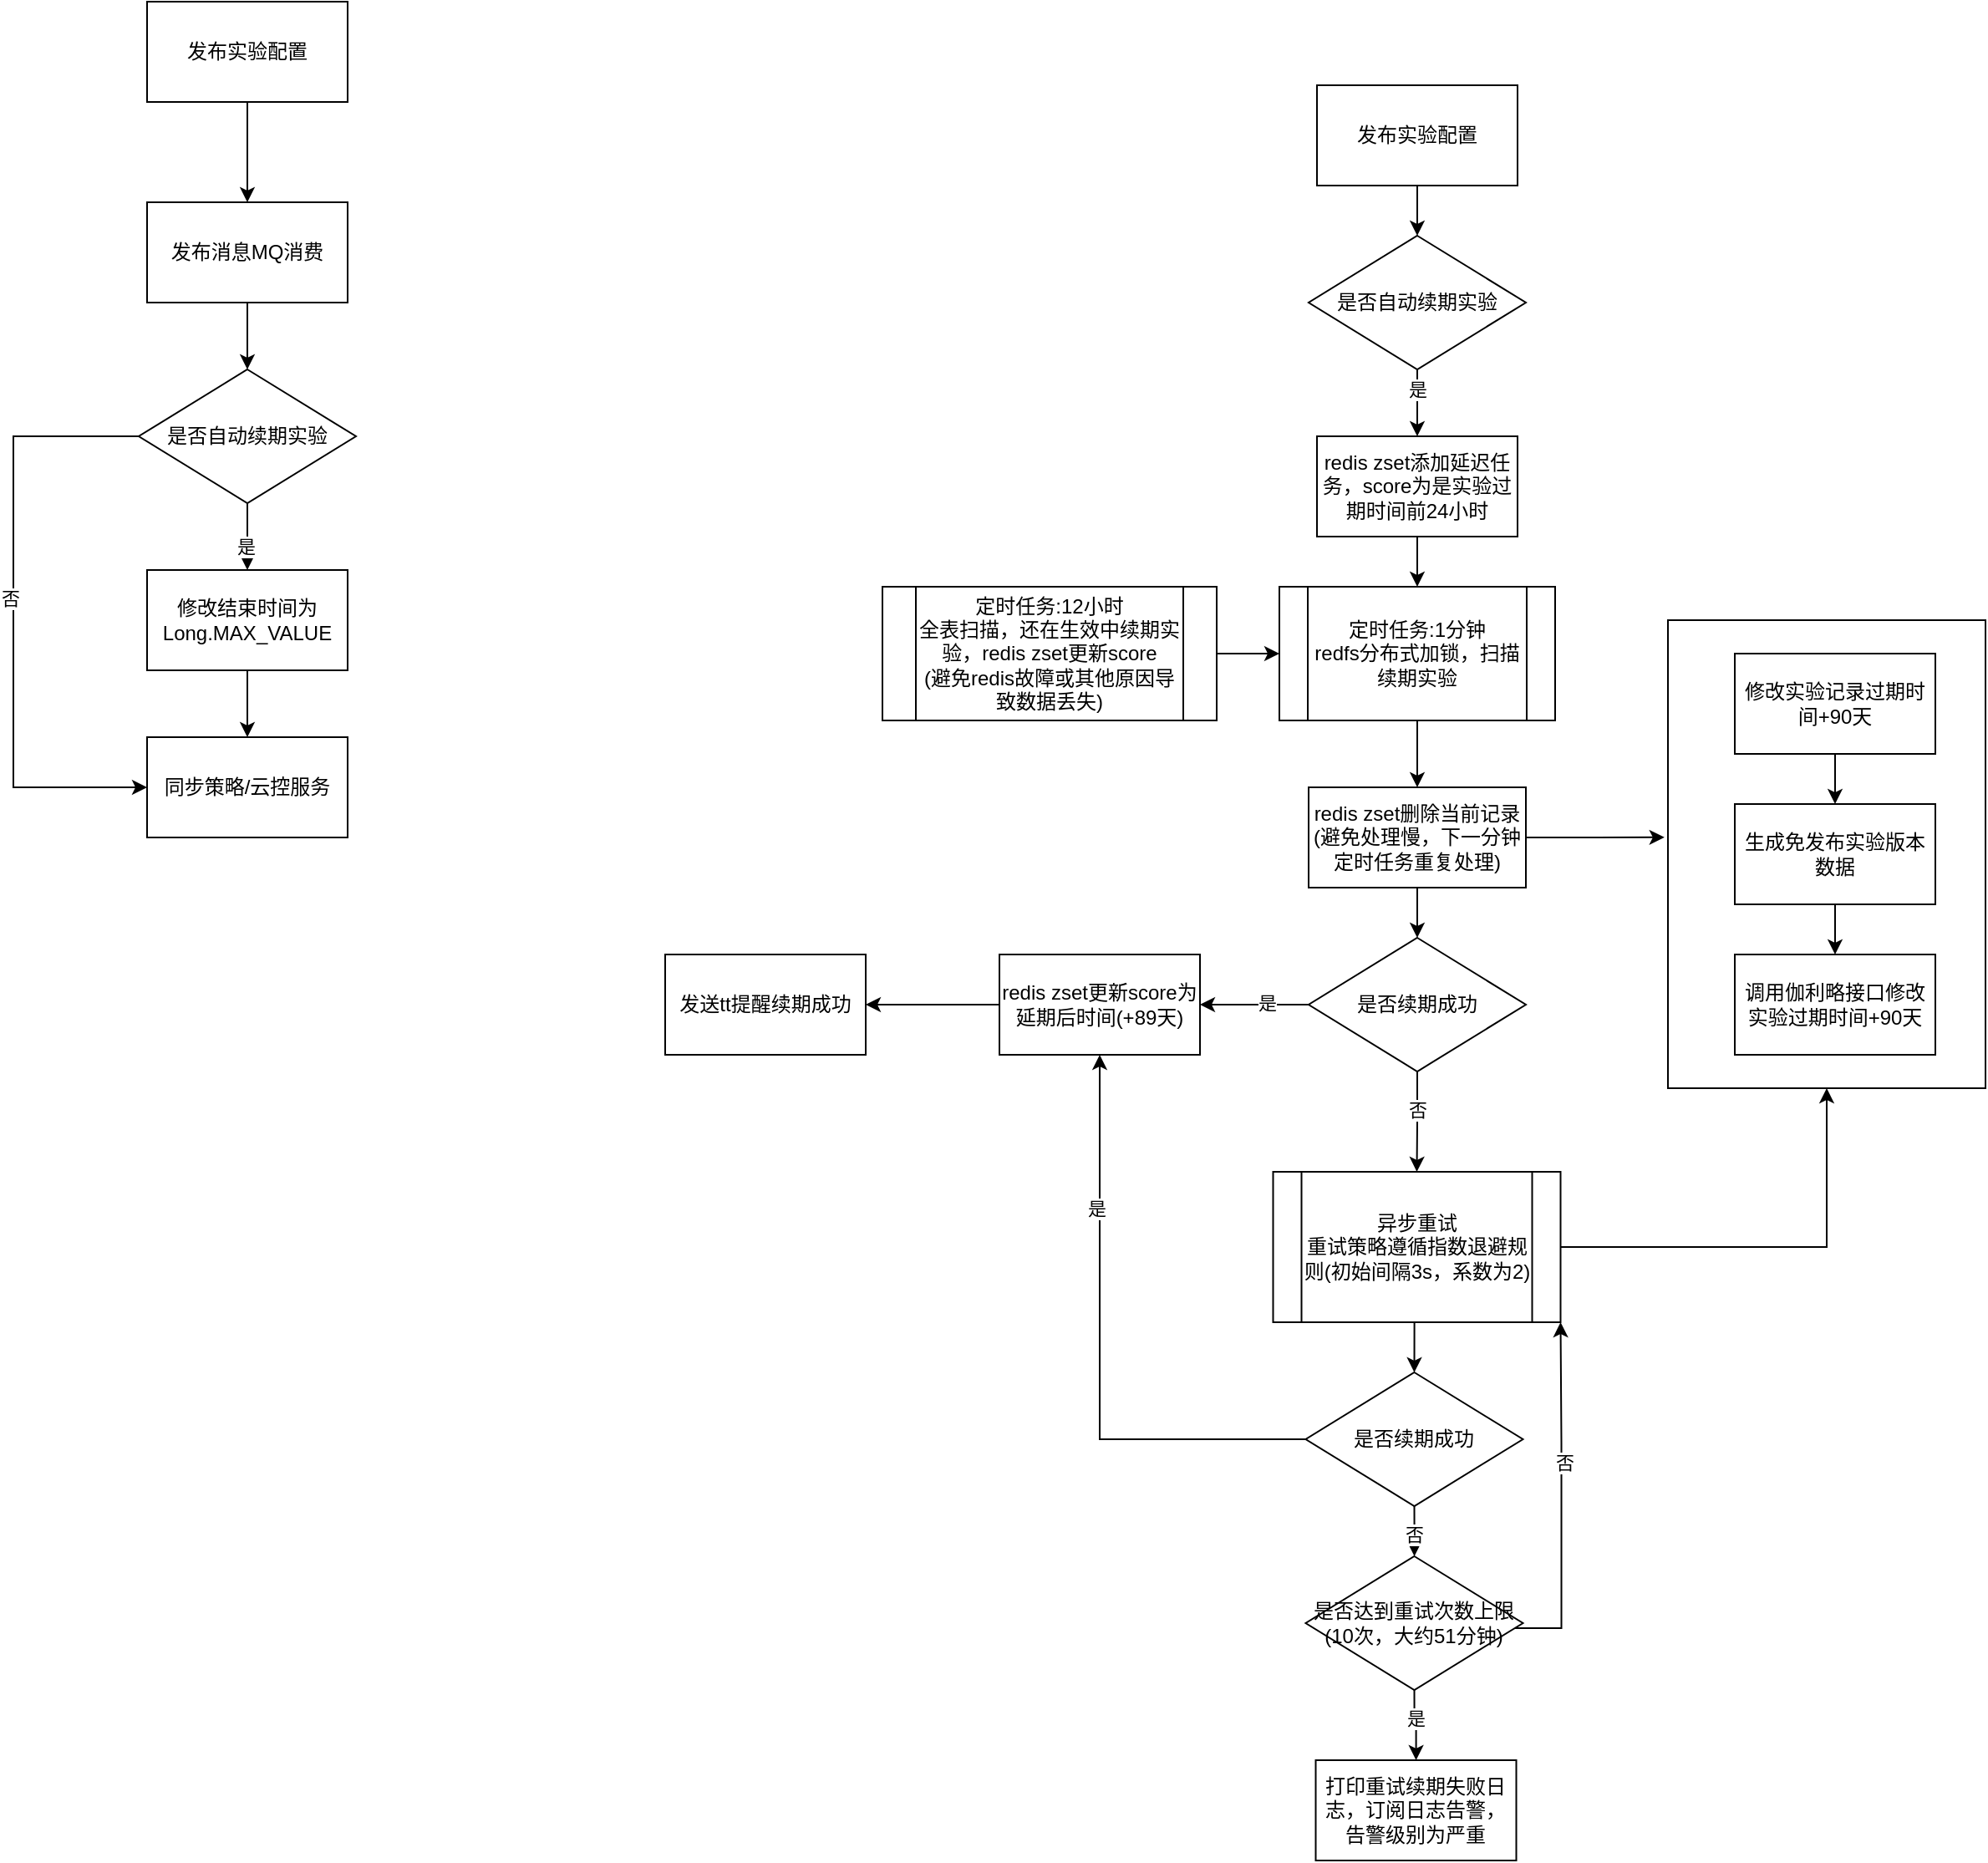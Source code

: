 <mxfile version="24.7.15">
  <diagram name="第 1 页" id="1I69XflQMtYXcPyUPTQI">
    <mxGraphModel dx="2501" dy="1941" grid="1" gridSize="10" guides="1" tooltips="1" connect="1" arrows="1" fold="1" page="1" pageScale="1" pageWidth="827" pageHeight="1169" math="0" shadow="0">
      <root>
        <mxCell id="0" />
        <mxCell id="1" parent="0" />
        <mxCell id="3P8sc-XmkoWIavLkZpjN-31" value="" style="rounded=0;whiteSpace=wrap;html=1;" vertex="1" parent="1">
          <mxGeometry x="860" y="260" width="190" height="280" as="geometry" />
        </mxCell>
        <mxCell id="3P8sc-XmkoWIavLkZpjN-6" style="edgeStyle=orthogonalEdgeStyle;rounded=0;orthogonalLoop=1;jettySize=auto;html=1;exitX=0.5;exitY=1;exitDx=0;exitDy=0;entryX=0.5;entryY=0;entryDx=0;entryDy=0;" edge="1" parent="1" source="3P8sc-XmkoWIavLkZpjN-1" target="3P8sc-XmkoWIavLkZpjN-5">
          <mxGeometry relative="1" as="geometry" />
        </mxCell>
        <mxCell id="3P8sc-XmkoWIavLkZpjN-1" value="发布实验配置" style="rounded=0;whiteSpace=wrap;html=1;" vertex="1" parent="1">
          <mxGeometry x="-50" y="-110" width="120" height="60" as="geometry" />
        </mxCell>
        <mxCell id="3P8sc-XmkoWIavLkZpjN-2" value="同步策略/云控服务" style="rounded=0;whiteSpace=wrap;html=1;" vertex="1" parent="1">
          <mxGeometry x="-50" y="330" width="120" height="60" as="geometry" />
        </mxCell>
        <mxCell id="3P8sc-XmkoWIavLkZpjN-10" style="edgeStyle=orthogonalEdgeStyle;rounded=0;orthogonalLoop=1;jettySize=auto;html=1;entryX=0.5;entryY=0;entryDx=0;entryDy=0;" edge="1" parent="1" source="3P8sc-XmkoWIavLkZpjN-3" target="3P8sc-XmkoWIavLkZpjN-9">
          <mxGeometry relative="1" as="geometry" />
        </mxCell>
        <mxCell id="3P8sc-XmkoWIavLkZpjN-13" value="是" style="edgeLabel;html=1;align=center;verticalAlign=middle;resizable=0;points=[];" vertex="1" connectable="0" parent="3P8sc-XmkoWIavLkZpjN-10">
          <mxGeometry x="0.28" y="-1" relative="1" as="geometry">
            <mxPoint as="offset" />
          </mxGeometry>
        </mxCell>
        <mxCell id="3P8sc-XmkoWIavLkZpjN-12" style="edgeStyle=orthogonalEdgeStyle;rounded=0;orthogonalLoop=1;jettySize=auto;html=1;exitX=0;exitY=0.5;exitDx=0;exitDy=0;entryX=0;entryY=0.5;entryDx=0;entryDy=0;" edge="1" parent="1" source="3P8sc-XmkoWIavLkZpjN-3" target="3P8sc-XmkoWIavLkZpjN-2">
          <mxGeometry relative="1" as="geometry">
            <Array as="points">
              <mxPoint x="-130" y="150" />
              <mxPoint x="-130" y="360" />
            </Array>
          </mxGeometry>
        </mxCell>
        <mxCell id="3P8sc-XmkoWIavLkZpjN-14" value="否" style="edgeLabel;html=1;align=center;verticalAlign=middle;resizable=0;points=[];" vertex="1" connectable="0" parent="3P8sc-XmkoWIavLkZpjN-12">
          <mxGeometry x="-0.058" y="-2" relative="1" as="geometry">
            <mxPoint as="offset" />
          </mxGeometry>
        </mxCell>
        <mxCell id="3P8sc-XmkoWIavLkZpjN-3" value="是否自动续期实验" style="rhombus;whiteSpace=wrap;html=1;" vertex="1" parent="1">
          <mxGeometry x="-55" y="110" width="130" height="80" as="geometry" />
        </mxCell>
        <mxCell id="3P8sc-XmkoWIavLkZpjN-7" style="edgeStyle=orthogonalEdgeStyle;rounded=0;orthogonalLoop=1;jettySize=auto;html=1;entryX=0.5;entryY=0;entryDx=0;entryDy=0;" edge="1" parent="1" source="3P8sc-XmkoWIavLkZpjN-5" target="3P8sc-XmkoWIavLkZpjN-3">
          <mxGeometry relative="1" as="geometry" />
        </mxCell>
        <mxCell id="3P8sc-XmkoWIavLkZpjN-5" value="发布消息MQ消费" style="rounded=0;whiteSpace=wrap;html=1;" vertex="1" parent="1">
          <mxGeometry x="-50" y="10" width="120" height="60" as="geometry" />
        </mxCell>
        <mxCell id="3P8sc-XmkoWIavLkZpjN-11" style="edgeStyle=orthogonalEdgeStyle;rounded=0;orthogonalLoop=1;jettySize=auto;html=1;entryX=0.5;entryY=0;entryDx=0;entryDy=0;" edge="1" parent="1" source="3P8sc-XmkoWIavLkZpjN-9" target="3P8sc-XmkoWIavLkZpjN-2">
          <mxGeometry relative="1" as="geometry" />
        </mxCell>
        <mxCell id="3P8sc-XmkoWIavLkZpjN-9" value="修改结束时间为Long.MAX_VALUE" style="rounded=0;whiteSpace=wrap;html=1;" vertex="1" parent="1">
          <mxGeometry x="-50" y="230" width="120" height="60" as="geometry" />
        </mxCell>
        <mxCell id="3P8sc-XmkoWIavLkZpjN-17" style="edgeStyle=orthogonalEdgeStyle;rounded=0;orthogonalLoop=1;jettySize=auto;html=1;entryX=0.5;entryY=0;entryDx=0;entryDy=0;" edge="1" parent="1" source="3P8sc-XmkoWIavLkZpjN-15" target="3P8sc-XmkoWIavLkZpjN-16">
          <mxGeometry relative="1" as="geometry" />
        </mxCell>
        <mxCell id="3P8sc-XmkoWIavLkZpjN-15" value="发布实验配置" style="rounded=0;whiteSpace=wrap;html=1;" vertex="1" parent="1">
          <mxGeometry x="650" y="-60" width="120" height="60" as="geometry" />
        </mxCell>
        <mxCell id="3P8sc-XmkoWIavLkZpjN-19" style="edgeStyle=orthogonalEdgeStyle;rounded=0;orthogonalLoop=1;jettySize=auto;html=1;entryX=0.5;entryY=0;entryDx=0;entryDy=0;" edge="1" parent="1" source="3P8sc-XmkoWIavLkZpjN-16" target="3P8sc-XmkoWIavLkZpjN-18">
          <mxGeometry relative="1" as="geometry" />
        </mxCell>
        <mxCell id="3P8sc-XmkoWIavLkZpjN-32" value="是" style="edgeLabel;html=1;align=center;verticalAlign=middle;resizable=0;points=[];" vertex="1" connectable="0" parent="3P8sc-XmkoWIavLkZpjN-19">
          <mxGeometry x="-0.4" y="2" relative="1" as="geometry">
            <mxPoint x="-2" as="offset" />
          </mxGeometry>
        </mxCell>
        <mxCell id="3P8sc-XmkoWIavLkZpjN-16" value="是否自动续期实验" style="rhombus;whiteSpace=wrap;html=1;" vertex="1" parent="1">
          <mxGeometry x="645" y="30" width="130" height="80" as="geometry" />
        </mxCell>
        <mxCell id="3P8sc-XmkoWIavLkZpjN-21" style="edgeStyle=orthogonalEdgeStyle;rounded=0;orthogonalLoop=1;jettySize=auto;html=1;exitX=0.5;exitY=1;exitDx=0;exitDy=0;entryX=0.5;entryY=0;entryDx=0;entryDy=0;" edge="1" parent="1" source="3P8sc-XmkoWIavLkZpjN-18" target="3P8sc-XmkoWIavLkZpjN-23">
          <mxGeometry relative="1" as="geometry">
            <mxPoint x="710" y="270" as="targetPoint" />
          </mxGeometry>
        </mxCell>
        <mxCell id="3P8sc-XmkoWIavLkZpjN-18" value="redis zset添加延迟任务，score为是实验过期时间前24小时" style="rounded=0;whiteSpace=wrap;html=1;" vertex="1" parent="1">
          <mxGeometry x="650" y="150" width="120" height="60" as="geometry" />
        </mxCell>
        <mxCell id="3P8sc-XmkoWIavLkZpjN-59" style="edgeStyle=orthogonalEdgeStyle;rounded=0;orthogonalLoop=1;jettySize=auto;html=1;entryX=0.5;entryY=0;entryDx=0;entryDy=0;" edge="1" parent="1" source="3P8sc-XmkoWIavLkZpjN-23" target="3P8sc-XmkoWIavLkZpjN-44">
          <mxGeometry relative="1" as="geometry" />
        </mxCell>
        <mxCell id="3P8sc-XmkoWIavLkZpjN-23" value="定时任务:1分钟&lt;div&gt;redfs分布式加锁，扫描续期实验&lt;/div&gt;" style="shape=process;whiteSpace=wrap;html=1;backgroundOutline=1;" vertex="1" parent="1">
          <mxGeometry x="627.5" y="240" width="165" height="80" as="geometry" />
        </mxCell>
        <mxCell id="3P8sc-XmkoWIavLkZpjN-27" style="edgeStyle=orthogonalEdgeStyle;rounded=0;orthogonalLoop=1;jettySize=auto;html=1;" edge="1" parent="1" source="3P8sc-XmkoWIavLkZpjN-25" target="3P8sc-XmkoWIavLkZpjN-26">
          <mxGeometry relative="1" as="geometry" />
        </mxCell>
        <mxCell id="3P8sc-XmkoWIavLkZpjN-25" value="修改实验记录过期时间+90天" style="rounded=0;whiteSpace=wrap;html=1;" vertex="1" parent="1">
          <mxGeometry x="900" y="280" width="120" height="60" as="geometry" />
        </mxCell>
        <mxCell id="3P8sc-XmkoWIavLkZpjN-29" style="edgeStyle=orthogonalEdgeStyle;rounded=0;orthogonalLoop=1;jettySize=auto;html=1;entryX=0.5;entryY=0;entryDx=0;entryDy=0;" edge="1" parent="1" source="3P8sc-XmkoWIavLkZpjN-26" target="3P8sc-XmkoWIavLkZpjN-28">
          <mxGeometry relative="1" as="geometry" />
        </mxCell>
        <mxCell id="3P8sc-XmkoWIavLkZpjN-26" value="生成免发布实验版本数据" style="rounded=0;whiteSpace=wrap;html=1;" vertex="1" parent="1">
          <mxGeometry x="900" y="370" width="120" height="60" as="geometry" />
        </mxCell>
        <mxCell id="3P8sc-XmkoWIavLkZpjN-28" value="调用伽利略接口修改实验过期时间+90天" style="rounded=0;whiteSpace=wrap;html=1;" vertex="1" parent="1">
          <mxGeometry x="900" y="460" width="120" height="60" as="geometry" />
        </mxCell>
        <mxCell id="3P8sc-XmkoWIavLkZpjN-37" style="edgeStyle=orthogonalEdgeStyle;rounded=0;orthogonalLoop=1;jettySize=auto;html=1;entryX=1;entryY=0.5;entryDx=0;entryDy=0;" edge="1" parent="1" source="3P8sc-XmkoWIavLkZpjN-33" target="3P8sc-XmkoWIavLkZpjN-36">
          <mxGeometry relative="1" as="geometry" />
        </mxCell>
        <mxCell id="3P8sc-XmkoWIavLkZpjN-38" value="是" style="edgeLabel;html=1;align=center;verticalAlign=middle;resizable=0;points=[];" vertex="1" connectable="0" parent="3P8sc-XmkoWIavLkZpjN-37">
          <mxGeometry x="-0.236" y="-1" relative="1" as="geometry">
            <mxPoint as="offset" />
          </mxGeometry>
        </mxCell>
        <mxCell id="3P8sc-XmkoWIavLkZpjN-40" style="edgeStyle=orthogonalEdgeStyle;rounded=0;orthogonalLoop=1;jettySize=auto;html=1;entryX=0.5;entryY=0;entryDx=0;entryDy=0;" edge="1" parent="1" source="3P8sc-XmkoWIavLkZpjN-33" target="3P8sc-XmkoWIavLkZpjN-42">
          <mxGeometry relative="1" as="geometry">
            <mxPoint x="710" y="610" as="targetPoint" />
          </mxGeometry>
        </mxCell>
        <mxCell id="3P8sc-XmkoWIavLkZpjN-41" value="否" style="edgeLabel;html=1;align=center;verticalAlign=middle;resizable=0;points=[];" vertex="1" connectable="0" parent="3P8sc-XmkoWIavLkZpjN-40">
          <mxGeometry x="-0.3" y="2" relative="1" as="geometry">
            <mxPoint x="-2" y="2" as="offset" />
          </mxGeometry>
        </mxCell>
        <mxCell id="3P8sc-XmkoWIavLkZpjN-33" value="是否续期成功" style="rhombus;whiteSpace=wrap;html=1;" vertex="1" parent="1">
          <mxGeometry x="645" y="450" width="130" height="80" as="geometry" />
        </mxCell>
        <mxCell id="3P8sc-XmkoWIavLkZpjN-63" style="edgeStyle=orthogonalEdgeStyle;rounded=0;orthogonalLoop=1;jettySize=auto;html=1;" edge="1" parent="1" source="3P8sc-XmkoWIavLkZpjN-36" target="3P8sc-XmkoWIavLkZpjN-62">
          <mxGeometry relative="1" as="geometry" />
        </mxCell>
        <mxCell id="3P8sc-XmkoWIavLkZpjN-36" value="redis zset更新score为延期后时间(+89天)" style="rounded=0;whiteSpace=wrap;html=1;" vertex="1" parent="1">
          <mxGeometry x="460" y="460" width="120" height="60" as="geometry" />
        </mxCell>
        <mxCell id="3P8sc-XmkoWIavLkZpjN-46" style="edgeStyle=orthogonalEdgeStyle;rounded=0;orthogonalLoop=1;jettySize=auto;html=1;" edge="1" parent="1" source="3P8sc-XmkoWIavLkZpjN-42" target="3P8sc-XmkoWIavLkZpjN-31">
          <mxGeometry relative="1" as="geometry" />
        </mxCell>
        <mxCell id="3P8sc-XmkoWIavLkZpjN-48" style="edgeStyle=orthogonalEdgeStyle;rounded=0;orthogonalLoop=1;jettySize=auto;html=1;exitX=0.5;exitY=1;exitDx=0;exitDy=0;entryX=0.5;entryY=0;entryDx=0;entryDy=0;" edge="1" parent="1" source="3P8sc-XmkoWIavLkZpjN-42" target="3P8sc-XmkoWIavLkZpjN-47">
          <mxGeometry relative="1" as="geometry" />
        </mxCell>
        <mxCell id="3P8sc-XmkoWIavLkZpjN-42" value="异步重试&lt;br&gt;重试策略遵循指数退避规则(初始间隔3s，系数为2)" style="shape=process;whiteSpace=wrap;html=1;backgroundOutline=1;" vertex="1" parent="1">
          <mxGeometry x="623.75" y="590" width="172" height="90" as="geometry" />
        </mxCell>
        <mxCell id="3P8sc-XmkoWIavLkZpjN-60" style="edgeStyle=orthogonalEdgeStyle;rounded=0;orthogonalLoop=1;jettySize=auto;html=1;" edge="1" parent="1" source="3P8sc-XmkoWIavLkZpjN-44" target="3P8sc-XmkoWIavLkZpjN-33">
          <mxGeometry relative="1" as="geometry" />
        </mxCell>
        <mxCell id="3P8sc-XmkoWIavLkZpjN-44" value="redis zset删除当前记录(避免处理慢，下一分钟定时任务重复处理)" style="rounded=0;whiteSpace=wrap;html=1;" vertex="1" parent="1">
          <mxGeometry x="645" y="360" width="130" height="60" as="geometry" />
        </mxCell>
        <mxCell id="3P8sc-XmkoWIavLkZpjN-49" style="edgeStyle=orthogonalEdgeStyle;rounded=0;orthogonalLoop=1;jettySize=auto;html=1;exitX=0;exitY=0.5;exitDx=0;exitDy=0;" edge="1" parent="1" source="3P8sc-XmkoWIavLkZpjN-47" target="3P8sc-XmkoWIavLkZpjN-36">
          <mxGeometry relative="1" as="geometry" />
        </mxCell>
        <mxCell id="3P8sc-XmkoWIavLkZpjN-50" value="是" style="edgeLabel;html=1;align=center;verticalAlign=middle;resizable=0;points=[];" vertex="1" connectable="0" parent="3P8sc-XmkoWIavLkZpjN-49">
          <mxGeometry x="0.481" y="2" relative="1" as="geometry">
            <mxPoint as="offset" />
          </mxGeometry>
        </mxCell>
        <mxCell id="3P8sc-XmkoWIavLkZpjN-52" style="edgeStyle=orthogonalEdgeStyle;rounded=0;orthogonalLoop=1;jettySize=auto;html=1;exitX=0.5;exitY=1;exitDx=0;exitDy=0;" edge="1" parent="1" source="3P8sc-XmkoWIavLkZpjN-47" target="3P8sc-XmkoWIavLkZpjN-51">
          <mxGeometry relative="1" as="geometry" />
        </mxCell>
        <mxCell id="3P8sc-XmkoWIavLkZpjN-55" value="否" style="edgeLabel;html=1;align=center;verticalAlign=middle;resizable=0;points=[];" vertex="1" connectable="0" parent="3P8sc-XmkoWIavLkZpjN-52">
          <mxGeometry x="-0.403" y="-1" relative="1" as="geometry">
            <mxPoint y="2" as="offset" />
          </mxGeometry>
        </mxCell>
        <mxCell id="3P8sc-XmkoWIavLkZpjN-47" value="是否续期成功" style="rhombus;whiteSpace=wrap;html=1;" vertex="1" parent="1">
          <mxGeometry x="643.25" y="710" width="130" height="80" as="geometry" />
        </mxCell>
        <mxCell id="3P8sc-XmkoWIavLkZpjN-54" style="edgeStyle=orthogonalEdgeStyle;rounded=0;orthogonalLoop=1;jettySize=auto;html=1;exitX=0.5;exitY=1;exitDx=0;exitDy=0;" edge="1" parent="1" source="3P8sc-XmkoWIavLkZpjN-51" target="3P8sc-XmkoWIavLkZpjN-53">
          <mxGeometry relative="1" as="geometry" />
        </mxCell>
        <mxCell id="3P8sc-XmkoWIavLkZpjN-56" value="是" style="edgeLabel;html=1;align=center;verticalAlign=middle;resizable=0;points=[];" vertex="1" connectable="0" parent="3P8sc-XmkoWIavLkZpjN-54">
          <mxGeometry x="-0.24" relative="1" as="geometry">
            <mxPoint as="offset" />
          </mxGeometry>
        </mxCell>
        <mxCell id="3P8sc-XmkoWIavLkZpjN-57" style="edgeStyle=orthogonalEdgeStyle;rounded=0;orthogonalLoop=1;jettySize=auto;html=1;entryX=1;entryY=1;entryDx=0;entryDy=0;" edge="1" parent="1" source="3P8sc-XmkoWIavLkZpjN-51" target="3P8sc-XmkoWIavLkZpjN-42">
          <mxGeometry relative="1" as="geometry">
            <Array as="points">
              <mxPoint x="796.25" y="863" />
              <mxPoint x="796.25" y="752" />
            </Array>
          </mxGeometry>
        </mxCell>
        <mxCell id="3P8sc-XmkoWIavLkZpjN-58" value="否" style="edgeLabel;html=1;align=center;verticalAlign=middle;resizable=0;points=[];" vertex="1" connectable="0" parent="3P8sc-XmkoWIavLkZpjN-57">
          <mxGeometry x="0.212" y="-1" relative="1" as="geometry">
            <mxPoint y="1" as="offset" />
          </mxGeometry>
        </mxCell>
        <mxCell id="3P8sc-XmkoWIavLkZpjN-51" value="是否达到重试次数上限(10次，大约51分钟)" style="rhombus;whiteSpace=wrap;html=1;" vertex="1" parent="1">
          <mxGeometry x="643.25" y="820" width="130" height="80" as="geometry" />
        </mxCell>
        <mxCell id="3P8sc-XmkoWIavLkZpjN-53" value="打印重试续期失败日志，订阅日志告警，告警级别为严重" style="rounded=0;whiteSpace=wrap;html=1;" vertex="1" parent="1">
          <mxGeometry x="649.25" y="942" width="120" height="60" as="geometry" />
        </mxCell>
        <mxCell id="3P8sc-XmkoWIavLkZpjN-61" style="edgeStyle=orthogonalEdgeStyle;rounded=0;orthogonalLoop=1;jettySize=auto;html=1;entryX=-0.011;entryY=0.464;entryDx=0;entryDy=0;entryPerimeter=0;" edge="1" parent="1" source="3P8sc-XmkoWIavLkZpjN-44" target="3P8sc-XmkoWIavLkZpjN-31">
          <mxGeometry relative="1" as="geometry" />
        </mxCell>
        <mxCell id="3P8sc-XmkoWIavLkZpjN-62" value="发送tt提醒续期成功" style="rounded=0;whiteSpace=wrap;html=1;" vertex="1" parent="1">
          <mxGeometry x="260" y="460" width="120" height="60" as="geometry" />
        </mxCell>
        <mxCell id="3P8sc-XmkoWIavLkZpjN-65" style="edgeStyle=orthogonalEdgeStyle;rounded=0;orthogonalLoop=1;jettySize=auto;html=1;entryX=0;entryY=0.5;entryDx=0;entryDy=0;" edge="1" parent="1" source="3P8sc-XmkoWIavLkZpjN-64" target="3P8sc-XmkoWIavLkZpjN-23">
          <mxGeometry relative="1" as="geometry" />
        </mxCell>
        <mxCell id="3P8sc-XmkoWIavLkZpjN-64" value="定时任务:12小时&lt;div&gt;全表扫描，还在生效中续期实验，redis zset更新score&lt;/div&gt;&lt;div&gt;(避免redis故障或其他原因导致数据丢失)&lt;/div&gt;" style="shape=process;whiteSpace=wrap;html=1;backgroundOutline=1;" vertex="1" parent="1">
          <mxGeometry x="390" y="240" width="200" height="80" as="geometry" />
        </mxCell>
      </root>
    </mxGraphModel>
  </diagram>
</mxfile>
